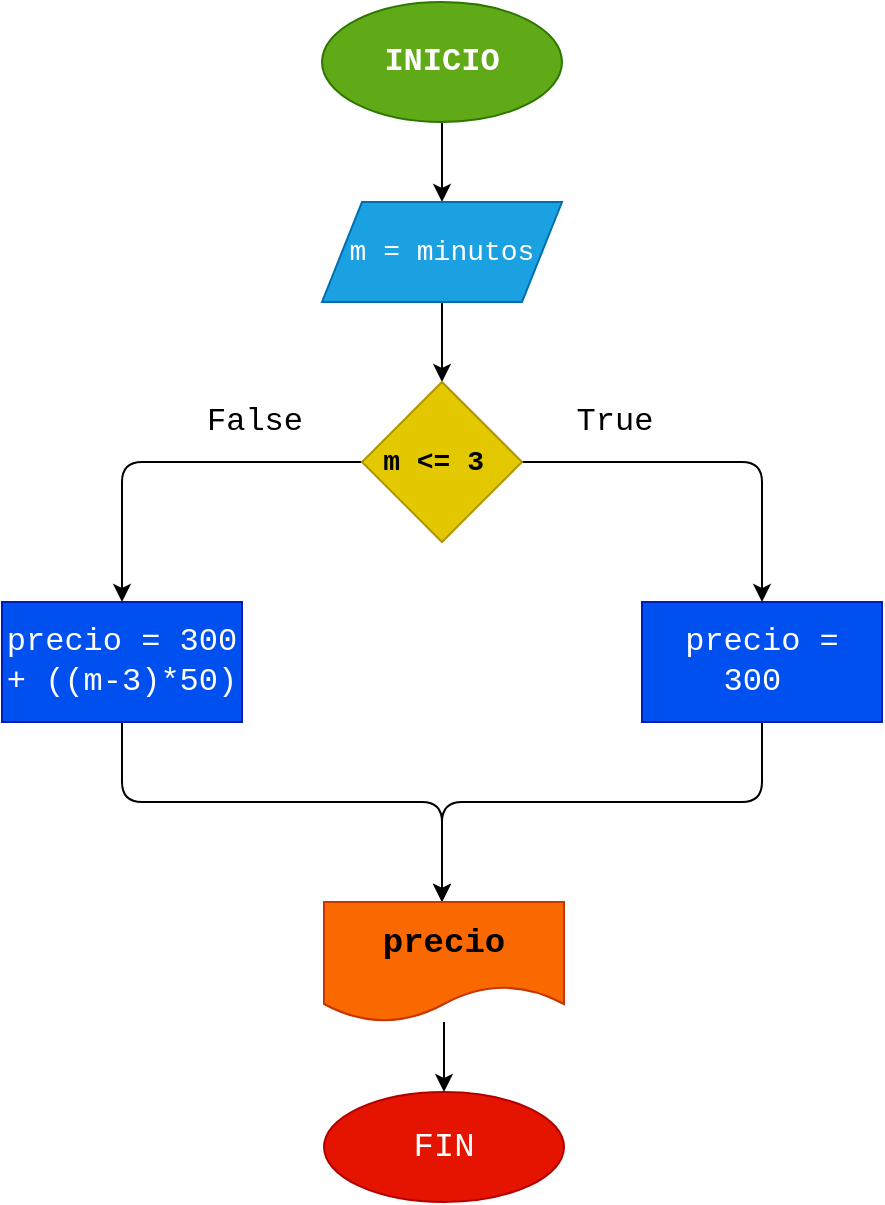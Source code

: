 <mxfile>
    <diagram id="-FaPuicVigdpxlwIqKRF" name="Page-1">
        <mxGraphModel dx="714" dy="503" grid="1" gridSize="10" guides="1" tooltips="1" connect="1" arrows="1" fold="1" page="1" pageScale="1" pageWidth="827" pageHeight="1169" math="0" shadow="0">
            <root>
                <mxCell id="0"/>
                <mxCell id="1" parent="0"/>
                <mxCell id="4" value="" style="edgeStyle=none;html=1;fontFamily=Courier New;fontSize=16;" parent="1" source="2" target="3" edge="1">
                    <mxGeometry relative="1" as="geometry"/>
                </mxCell>
                <mxCell id="2" value="INICIO" style="ellipse;whiteSpace=wrap;html=1;fillColor=#60a917;fontColor=#ffffff;strokeColor=#2D7600;fontFamily=Courier New;fontSize=16;fontStyle=1" parent="1" vertex="1">
                    <mxGeometry x="294" width="120" height="60" as="geometry"/>
                </mxCell>
                <mxCell id="6" value="" style="edgeStyle=none;html=1;fontFamily=Courier New;fontSize=16;" parent="1" source="3" target="5" edge="1">
                    <mxGeometry relative="1" as="geometry"/>
                </mxCell>
                <mxCell id="3" value="m = minutos" style="shape=parallelogram;perimeter=parallelogramPerimeter;whiteSpace=wrap;html=1;fixedSize=1;fillColor=#1ba1e2;fontColor=#ffffff;strokeColor=#006EAF;fontFamily=Courier New;fontSize=14;" parent="1" vertex="1">
                    <mxGeometry x="294" y="100" width="120" height="50" as="geometry"/>
                </mxCell>
                <mxCell id="8" value="" style="edgeStyle=none;html=1;fontFamily=Courier New;fontSize=16;" parent="1" source="5" target="7" edge="1">
                    <mxGeometry relative="1" as="geometry">
                        <Array as="points">
                            <mxPoint x="514" y="230"/>
                        </Array>
                    </mxGeometry>
                </mxCell>
                <mxCell id="10" value="" style="edgeStyle=none;html=1;fontFamily=Courier New;fontSize=16;" parent="1" source="5" target="9" edge="1">
                    <mxGeometry relative="1" as="geometry">
                        <Array as="points">
                            <mxPoint x="194" y="230"/>
                        </Array>
                    </mxGeometry>
                </mxCell>
                <mxCell id="5" value="m &amp;lt;= 3&amp;nbsp;" style="rhombus;whiteSpace=wrap;html=1;fillColor=#e3c800;fontColor=#000000;strokeColor=#B09500;fontFamily=Courier New;fontSize=14;fontStyle=1" parent="1" vertex="1">
                    <mxGeometry x="314" y="190" width="80" height="80" as="geometry"/>
                </mxCell>
                <mxCell id="12" style="edgeStyle=none;html=1;entryX=0.5;entryY=0;entryDx=0;entryDy=0;fontFamily=Courier New;fontSize=16;" parent="1" source="7" edge="1">
                    <mxGeometry relative="1" as="geometry">
                        <Array as="points">
                            <mxPoint x="514" y="400"/>
                            <mxPoint x="354" y="400"/>
                        </Array>
                        <mxPoint x="354" y="450" as="targetPoint"/>
                    </mxGeometry>
                </mxCell>
                <mxCell id="7" value="precio = 300&amp;nbsp;" style="whiteSpace=wrap;html=1;fillColor=#0050ef;fontColor=#ffffff;strokeColor=#001DBC;fontFamily=Courier New;fontSize=16;" parent="1" vertex="1">
                    <mxGeometry x="454" y="300" width="120" height="60" as="geometry"/>
                </mxCell>
                <mxCell id="13" style="edgeStyle=none;html=1;entryX=0.5;entryY=0;entryDx=0;entryDy=0;fontFamily=Courier New;fontSize=16;" parent="1" source="9" edge="1">
                    <mxGeometry relative="1" as="geometry">
                        <Array as="points">
                            <mxPoint x="194" y="400"/>
                            <mxPoint x="354" y="400"/>
                        </Array>
                        <mxPoint x="354" y="450" as="targetPoint"/>
                    </mxGeometry>
                </mxCell>
                <mxCell id="9" value="precio = 300 + ((m-3)*50)" style="whiteSpace=wrap;html=1;fillColor=#0050ef;fontColor=#ffffff;strokeColor=#001DBC;fontFamily=Courier New;fontSize=16;" parent="1" vertex="1">
                    <mxGeometry x="134" y="300" width="120" height="60" as="geometry"/>
                </mxCell>
                <mxCell id="14" value="True" style="text;html=1;align=center;verticalAlign=middle;resizable=0;points=[];autosize=1;strokeColor=none;fillColor=none;fontFamily=Courier New;fontSize=16;" parent="1" vertex="1">
                    <mxGeometry x="410" y="195" width="60" height="30" as="geometry"/>
                </mxCell>
                <mxCell id="15" value="False" style="text;html=1;align=center;verticalAlign=middle;resizable=0;points=[];autosize=1;strokeColor=none;fillColor=none;fontFamily=Courier New;fontSize=16;" parent="1" vertex="1">
                    <mxGeometry x="225" y="195" width="70" height="30" as="geometry"/>
                </mxCell>
                <mxCell id="18" style="edgeStyle=none;html=1;entryX=0.5;entryY=0;entryDx=0;entryDy=0;fontFamily=Courier New;fontSize=17;" edge="1" parent="1" source="16" target="17">
                    <mxGeometry relative="1" as="geometry"/>
                </mxCell>
                <mxCell id="16" value="precio" style="shape=document;whiteSpace=wrap;html=1;boundedLbl=1;fontFamily=Courier New;fontSize=17;fontStyle=1;fillColor=#fa6800;fontColor=#000000;strokeColor=#C73500;" vertex="1" parent="1">
                    <mxGeometry x="295" y="450" width="120" height="60" as="geometry"/>
                </mxCell>
                <mxCell id="17" value="FIN" style="ellipse;whiteSpace=wrap;html=1;fontFamily=Courier New;fontSize=17;fillColor=#e51400;fontColor=#ffffff;strokeColor=#B20000;" vertex="1" parent="1">
                    <mxGeometry x="295" y="545" width="120" height="55" as="geometry"/>
                </mxCell>
            </root>
        </mxGraphModel>
    </diagram>
</mxfile>